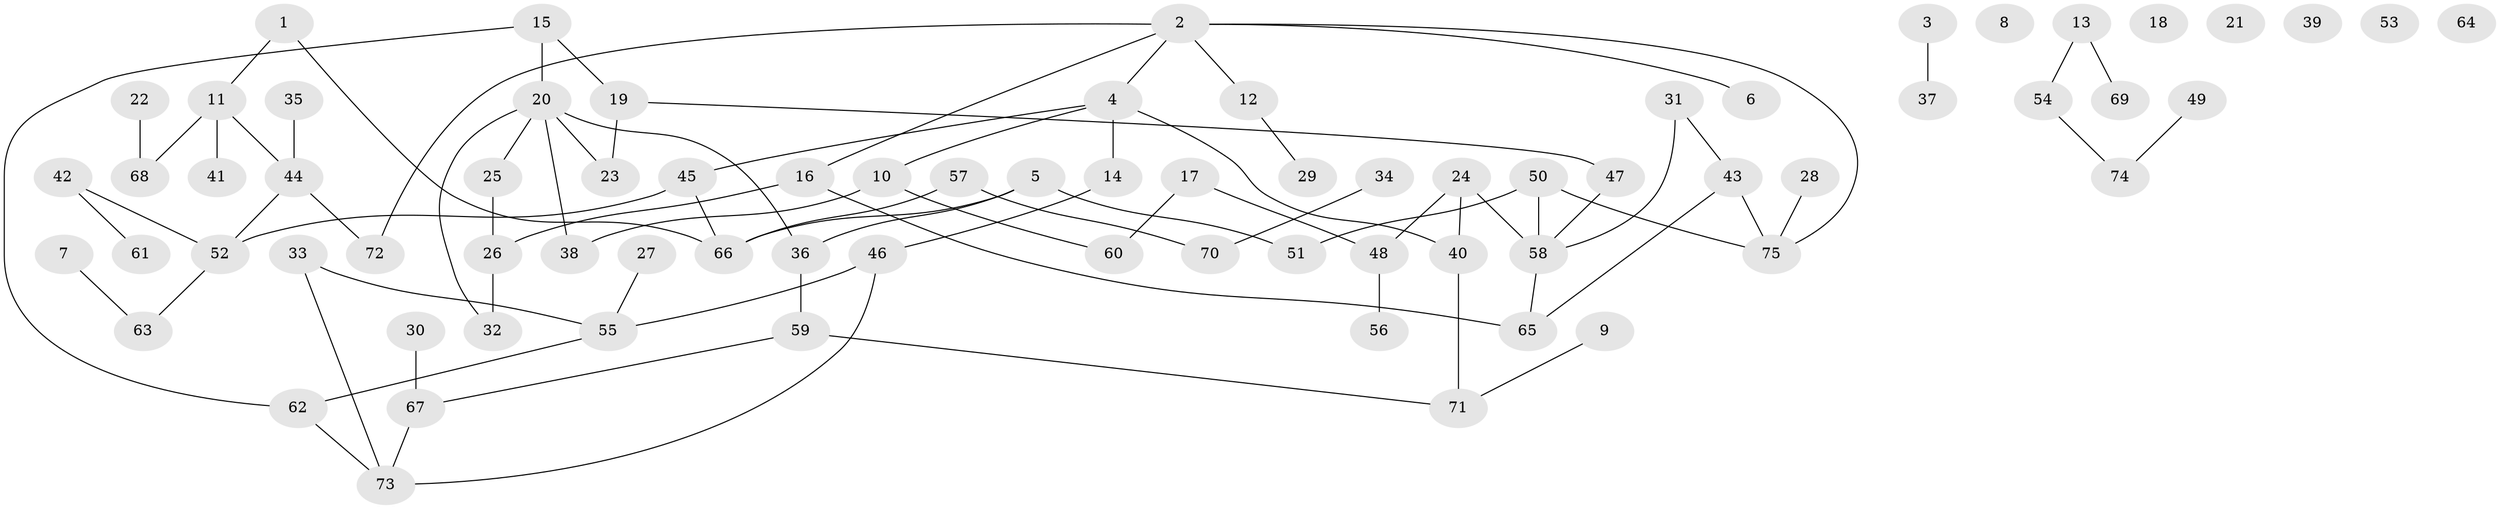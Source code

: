 // coarse degree distribution, {2: 0.14285714285714285, 5: 0.08163265306122448, 0: 0.14285714285714285, 1: 0.24489795918367346, 3: 0.20408163265306123, 4: 0.16326530612244897, 6: 0.02040816326530612}
// Generated by graph-tools (version 1.1) at 2025/23/03/03/25 07:23:29]
// undirected, 75 vertices, 84 edges
graph export_dot {
graph [start="1"]
  node [color=gray90,style=filled];
  1;
  2;
  3;
  4;
  5;
  6;
  7;
  8;
  9;
  10;
  11;
  12;
  13;
  14;
  15;
  16;
  17;
  18;
  19;
  20;
  21;
  22;
  23;
  24;
  25;
  26;
  27;
  28;
  29;
  30;
  31;
  32;
  33;
  34;
  35;
  36;
  37;
  38;
  39;
  40;
  41;
  42;
  43;
  44;
  45;
  46;
  47;
  48;
  49;
  50;
  51;
  52;
  53;
  54;
  55;
  56;
  57;
  58;
  59;
  60;
  61;
  62;
  63;
  64;
  65;
  66;
  67;
  68;
  69;
  70;
  71;
  72;
  73;
  74;
  75;
  1 -- 11;
  1 -- 66;
  2 -- 4;
  2 -- 6;
  2 -- 12;
  2 -- 16;
  2 -- 72;
  2 -- 75;
  3 -- 37;
  4 -- 10;
  4 -- 14;
  4 -- 40;
  4 -- 45;
  5 -- 36;
  5 -- 51;
  5 -- 66;
  7 -- 63;
  9 -- 71;
  10 -- 38;
  10 -- 60;
  11 -- 41;
  11 -- 44;
  11 -- 68;
  12 -- 29;
  13 -- 54;
  13 -- 69;
  14 -- 46;
  15 -- 19;
  15 -- 20;
  15 -- 62;
  16 -- 26;
  16 -- 65;
  17 -- 48;
  17 -- 60;
  19 -- 23;
  19 -- 47;
  20 -- 23;
  20 -- 25;
  20 -- 32;
  20 -- 36;
  20 -- 38;
  22 -- 68;
  24 -- 40;
  24 -- 48;
  24 -- 58;
  25 -- 26;
  26 -- 32;
  27 -- 55;
  28 -- 75;
  30 -- 67;
  31 -- 43;
  31 -- 58;
  33 -- 55;
  33 -- 73;
  34 -- 70;
  35 -- 44;
  36 -- 59;
  40 -- 71;
  42 -- 52;
  42 -- 61;
  43 -- 65;
  43 -- 75;
  44 -- 52;
  44 -- 72;
  45 -- 52;
  45 -- 66;
  46 -- 55;
  46 -- 73;
  47 -- 58;
  48 -- 56;
  49 -- 74;
  50 -- 51;
  50 -- 58;
  50 -- 75;
  52 -- 63;
  54 -- 74;
  55 -- 62;
  57 -- 66;
  57 -- 70;
  58 -- 65;
  59 -- 67;
  59 -- 71;
  62 -- 73;
  67 -- 73;
}
